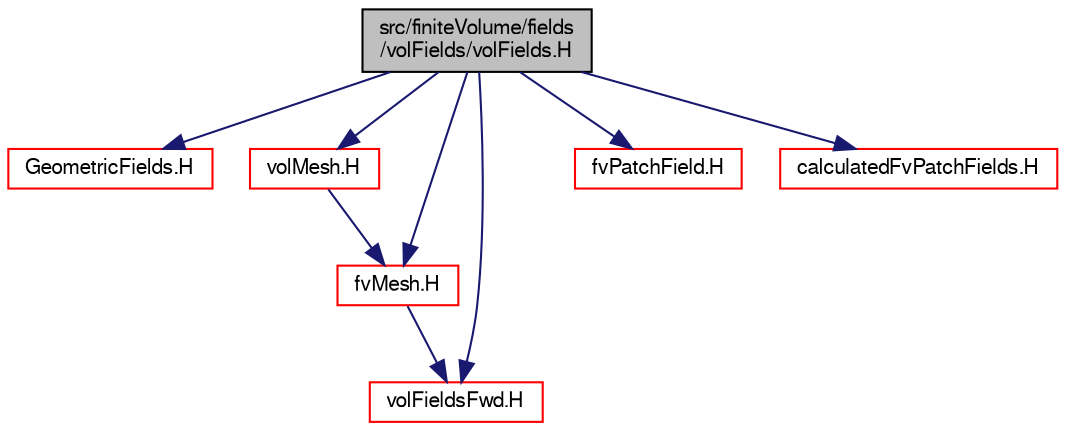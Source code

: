 digraph "src/finiteVolume/fields/volFields/volFields.H"
{
  bgcolor="transparent";
  edge [fontname="FreeSans",fontsize="10",labelfontname="FreeSans",labelfontsize="10"];
  node [fontname="FreeSans",fontsize="10",shape=record];
  Node0 [label="src/finiteVolume/fields\l/volFields/volFields.H",height=0.2,width=0.4,color="black", fillcolor="grey75", style="filled", fontcolor="black"];
  Node0 -> Node1 [color="midnightblue",fontsize="10",style="solid",fontname="FreeSans"];
  Node1 [label="GeometricFields.H",height=0.2,width=0.4,color="red",URL="$a09830.html"];
  Node0 -> Node160 [color="midnightblue",fontsize="10",style="solid",fontname="FreeSans"];
  Node160 [label="volMesh.H",height=0.2,width=0.4,color="red",URL="$a04346.html"];
  Node160 -> Node168 [color="midnightblue",fontsize="10",style="solid",fontname="FreeSans"];
  Node168 [label="fvMesh.H",height=0.2,width=0.4,color="red",URL="$a03533.html"];
  Node168 -> Node284 [color="midnightblue",fontsize="10",style="solid",fontname="FreeSans"];
  Node284 [label="volFieldsFwd.H",height=0.2,width=0.4,color="red",URL="$a02753.html"];
  Node0 -> Node168 [color="midnightblue",fontsize="10",style="solid",fontname="FreeSans"];
  Node0 -> Node296 [color="midnightblue",fontsize="10",style="solid",fontname="FreeSans"];
  Node296 [label="fvPatchField.H",height=0.2,width=0.4,color="red",URL="$a02465.html"];
  Node0 -> Node284 [color="midnightblue",fontsize="10",style="solid",fontname="FreeSans"];
  Node0 -> Node297 [color="midnightblue",fontsize="10",style="solid",fontname="FreeSans"];
  Node297 [label="calculatedFvPatchFields.H",height=0.2,width=0.4,color="red",URL="$a01424.html"];
}
